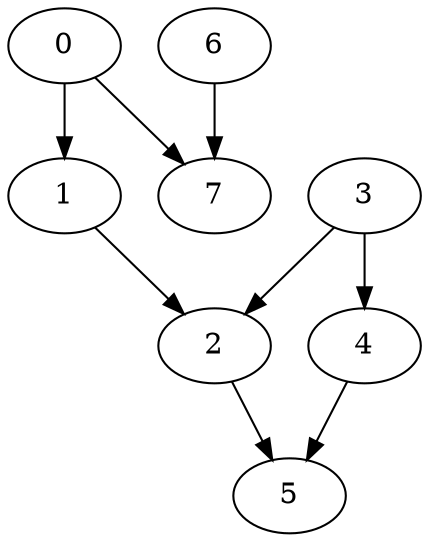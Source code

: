 digraph {
    0 -> 1
    1 -> 2
    3 -> 2
    3 -> 4
    4 -> 5
    2 -> 5
    0 -> 7
    6 -> 7
}
